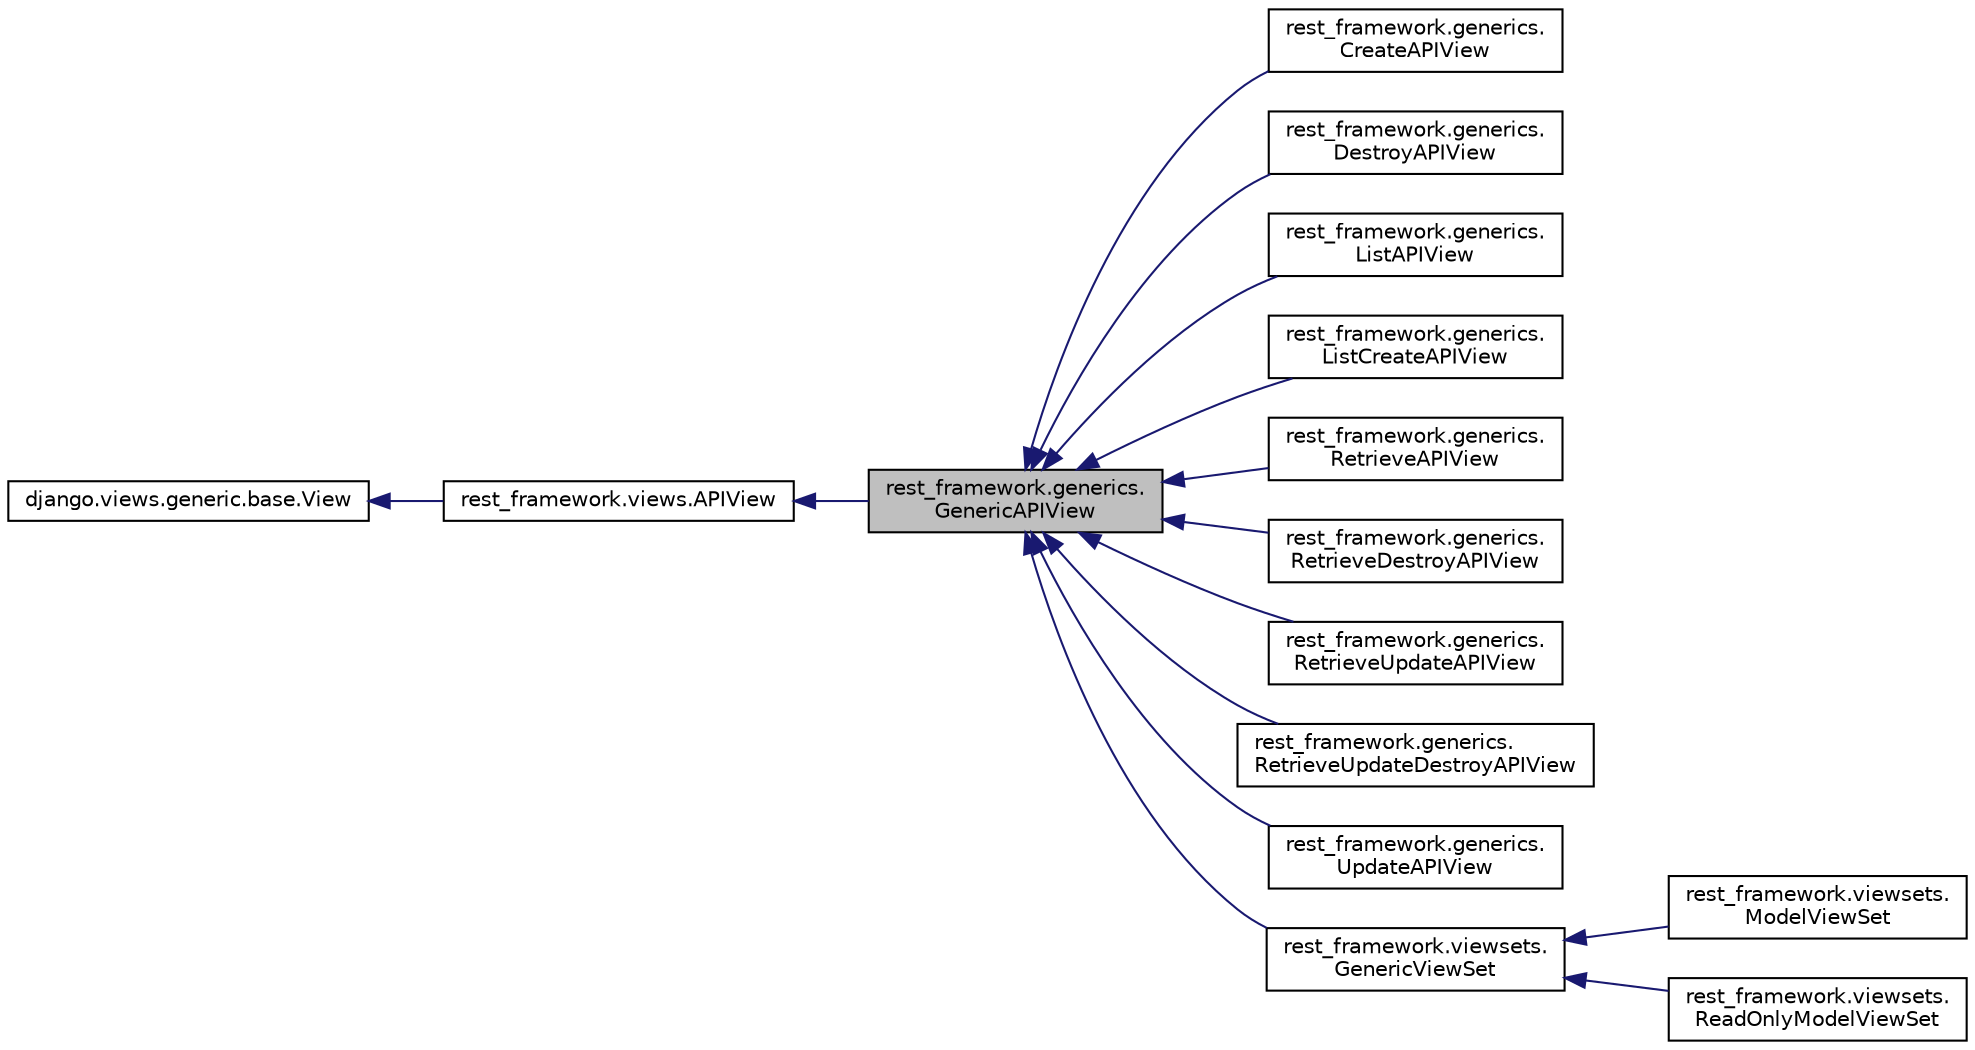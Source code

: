 digraph "rest_framework.generics.GenericAPIView"
{
 // LATEX_PDF_SIZE
  edge [fontname="Helvetica",fontsize="10",labelfontname="Helvetica",labelfontsize="10"];
  node [fontname="Helvetica",fontsize="10",shape=record];
  rankdir="LR";
  Node1 [label="rest_framework.generics.\lGenericAPIView",height=0.2,width=0.4,color="black", fillcolor="grey75", style="filled", fontcolor="black",tooltip=" "];
  Node2 -> Node1 [dir="back",color="midnightblue",fontsize="10",style="solid"];
  Node2 [label="rest_framework.views.APIView",height=0.2,width=0.4,color="black", fillcolor="white", style="filled",URL="$classrest__framework_1_1views_1_1_a_p_i_view.html",tooltip=" "];
  Node3 -> Node2 [dir="back",color="midnightblue",fontsize="10",style="solid"];
  Node3 [label="django.views.generic.base.View",height=0.2,width=0.4,color="black", fillcolor="white", style="filled",URL="$classdjango_1_1views_1_1generic_1_1base_1_1_view.html",tooltip=" "];
  Node1 -> Node4 [dir="back",color="midnightblue",fontsize="10",style="solid"];
  Node4 [label="rest_framework.generics.\lCreateAPIView",height=0.2,width=0.4,color="black", fillcolor="white", style="filled",URL="$classrest__framework_1_1generics_1_1_create_a_p_i_view.html",tooltip=" "];
  Node1 -> Node5 [dir="back",color="midnightblue",fontsize="10",style="solid"];
  Node5 [label="rest_framework.generics.\lDestroyAPIView",height=0.2,width=0.4,color="black", fillcolor="white", style="filled",URL="$classrest__framework_1_1generics_1_1_destroy_a_p_i_view.html",tooltip=" "];
  Node1 -> Node6 [dir="back",color="midnightblue",fontsize="10",style="solid"];
  Node6 [label="rest_framework.generics.\lListAPIView",height=0.2,width=0.4,color="black", fillcolor="white", style="filled",URL="$classrest__framework_1_1generics_1_1_list_a_p_i_view.html",tooltip=" "];
  Node1 -> Node7 [dir="back",color="midnightblue",fontsize="10",style="solid"];
  Node7 [label="rest_framework.generics.\lListCreateAPIView",height=0.2,width=0.4,color="black", fillcolor="white", style="filled",URL="$classrest__framework_1_1generics_1_1_list_create_a_p_i_view.html",tooltip=" "];
  Node1 -> Node8 [dir="back",color="midnightblue",fontsize="10",style="solid"];
  Node8 [label="rest_framework.generics.\lRetrieveAPIView",height=0.2,width=0.4,color="black", fillcolor="white", style="filled",URL="$classrest__framework_1_1generics_1_1_retrieve_a_p_i_view.html",tooltip=" "];
  Node1 -> Node9 [dir="back",color="midnightblue",fontsize="10",style="solid"];
  Node9 [label="rest_framework.generics.\lRetrieveDestroyAPIView",height=0.2,width=0.4,color="black", fillcolor="white", style="filled",URL="$classrest__framework_1_1generics_1_1_retrieve_destroy_a_p_i_view.html",tooltip=" "];
  Node1 -> Node10 [dir="back",color="midnightblue",fontsize="10",style="solid"];
  Node10 [label="rest_framework.generics.\lRetrieveUpdateAPIView",height=0.2,width=0.4,color="black", fillcolor="white", style="filled",URL="$classrest__framework_1_1generics_1_1_retrieve_update_a_p_i_view.html",tooltip=" "];
  Node1 -> Node11 [dir="back",color="midnightblue",fontsize="10",style="solid"];
  Node11 [label="rest_framework.generics.\lRetrieveUpdateDestroyAPIView",height=0.2,width=0.4,color="black", fillcolor="white", style="filled",URL="$classrest__framework_1_1generics_1_1_retrieve_update_destroy_a_p_i_view.html",tooltip=" "];
  Node1 -> Node12 [dir="back",color="midnightblue",fontsize="10",style="solid"];
  Node12 [label="rest_framework.generics.\lUpdateAPIView",height=0.2,width=0.4,color="black", fillcolor="white", style="filled",URL="$classrest__framework_1_1generics_1_1_update_a_p_i_view.html",tooltip=" "];
  Node1 -> Node13 [dir="back",color="midnightblue",fontsize="10",style="solid"];
  Node13 [label="rest_framework.viewsets.\lGenericViewSet",height=0.2,width=0.4,color="black", fillcolor="white", style="filled",URL="$classrest__framework_1_1viewsets_1_1_generic_view_set.html",tooltip=" "];
  Node13 -> Node14 [dir="back",color="midnightblue",fontsize="10",style="solid"];
  Node14 [label="rest_framework.viewsets.\lModelViewSet",height=0.2,width=0.4,color="black", fillcolor="white", style="filled",URL="$classrest__framework_1_1viewsets_1_1_model_view_set.html",tooltip=" "];
  Node13 -> Node15 [dir="back",color="midnightblue",fontsize="10",style="solid"];
  Node15 [label="rest_framework.viewsets.\lReadOnlyModelViewSet",height=0.2,width=0.4,color="black", fillcolor="white", style="filled",URL="$classrest__framework_1_1viewsets_1_1_read_only_model_view_set.html",tooltip=" "];
}

